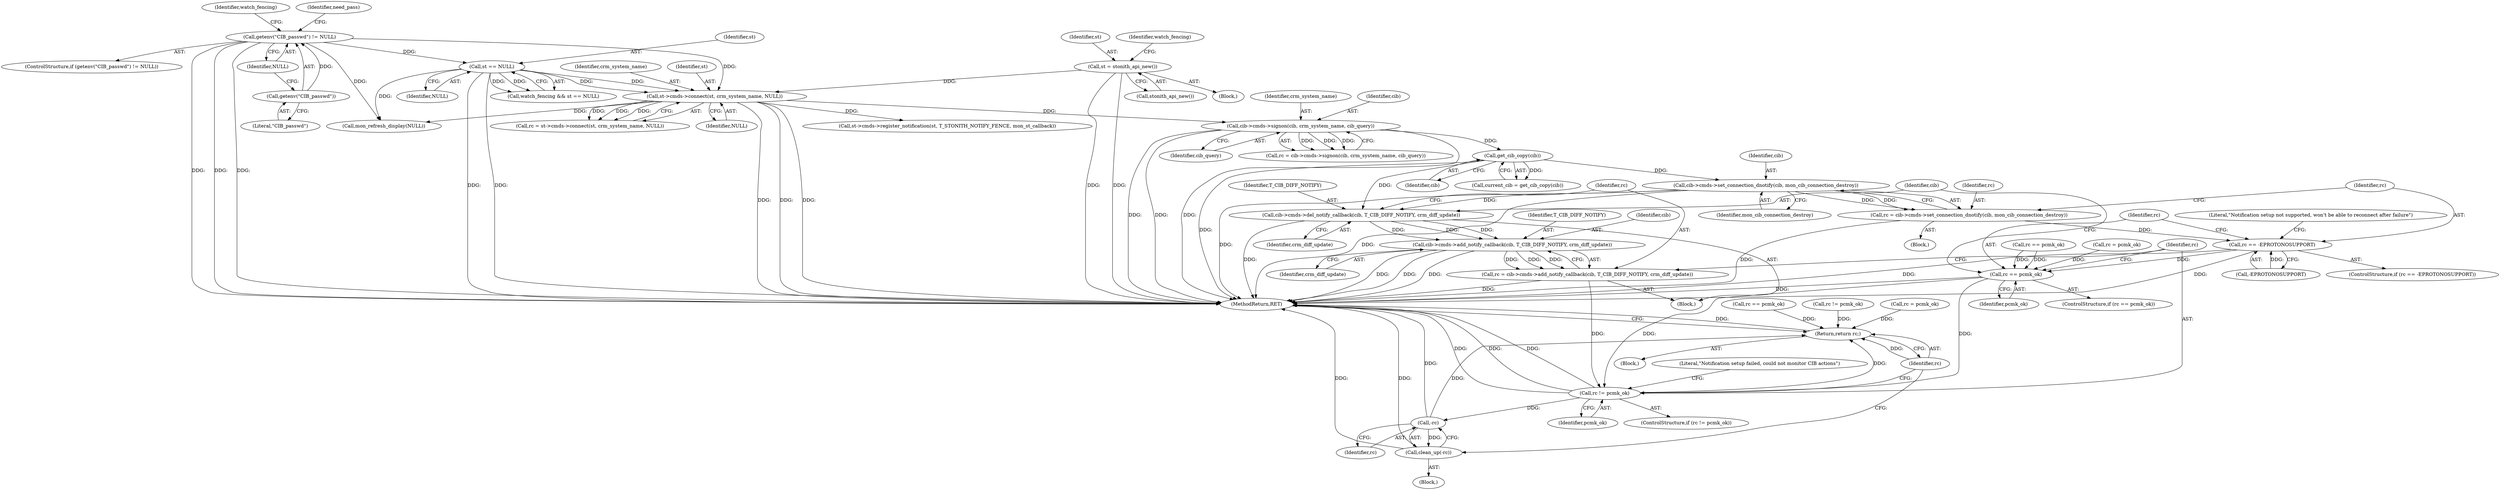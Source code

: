 digraph "0_pacemaker_564f7cc2a51dcd2f28ab12a13394f31be5aa3c93_19@API" {
"1000218" [label="(Call,cib->cmds->set_connection_dnotify(cib, mon_cib_connection_destroy))"];
"1000204" [label="(Call,get_cib_copy(cib))"];
"1000191" [label="(Call,cib->cmds->signon(cib, crm_system_name, cib_query))"];
"1000143" [label="(Call,st->cmds->connect(st, crm_system_name, NULL))"];
"1000127" [label="(Call,st = stonith_api_new())"];
"1000123" [label="(Call,st == NULL)"];
"1000112" [label="(Call,getenv(\"CIB_passwd\") != NULL)"];
"1000113" [label="(Call,getenv(\"CIB_passwd\"))"];
"1000216" [label="(Call,rc = cib->cmds->set_connection_dnotify(cib, mon_cib_connection_destroy))"];
"1000222" [label="(Call,rc == -EPROTONOSUPPORT)"];
"1000238" [label="(Call,rc == pcmk_ok)"];
"1000253" [label="(Call,rc != pcmk_ok)"];
"1000265" [label="(Call,-rc)"];
"1000264" [label="(Call,clean_up(-rc))"];
"1000267" [label="(Return,return rc;)"];
"1000242" [label="(Call,cib->cmds->del_notify_callback(cib, T_CIB_DIFF_NOTIFY, crm_diff_update))"];
"1000248" [label="(Call,cib->cmds->add_notify_callback(cib, T_CIB_DIFF_NOTIFY, crm_diff_update))"];
"1000246" [label="(Call,rc = cib->cmds->add_notify_callback(cib, T_CIB_DIFF_NOTIFY, crm_diff_update))"];
"1000121" [label="(Call,watch_fencing && st == NULL)"];
"1000242" [label="(Call,cib->cmds->del_notify_callback(cib, T_CIB_DIFF_NOTIFY, crm_diff_update))"];
"1000126" [label="(Block,)"];
"1000250" [label="(Identifier,T_CIB_DIFF_NOTIFY)"];
"1000196" [label="(Call,rc != pcmk_ok)"];
"1000224" [label="(Call,-EPROTONOSUPPORT)"];
"1000243" [label="(Identifier,cib)"];
"1000128" [label="(Identifier,st)"];
"1000220" [label="(Identifier,mon_cib_connection_destroy)"];
"1000247" [label="(Identifier,rc)"];
"1000221" [label="(ControlStructure,if (rc == -EPROTONOSUPPORT))"];
"1000122" [label="(Identifier,watch_fencing)"];
"1000258" [label="(Literal,\"Notification setup failed, could not monitor CIB actions\")"];
"1000246" [label="(Call,rc = cib->cmds->add_notify_callback(cib, T_CIB_DIFF_NOTIFY, crm_diff_update))"];
"1000267" [label="(Return,return rc;)"];
"1000191" [label="(Call,cib->cmds->signon(cib, crm_system_name, cib_query))"];
"1000143" [label="(Call,st->cmds->connect(st, crm_system_name, NULL))"];
"1000194" [label="(Identifier,cib_query)"];
"1000223" [label="(Identifier,rc)"];
"1000212" [label="(Call,rc == pcmk_ok)"];
"1000215" [label="(Block,)"];
"1000222" [label="(Call,rc == -EPROTONOSUPPORT)"];
"1000252" [label="(ControlStructure,if (rc != pcmk_ok))"];
"1000256" [label="(Block,)"];
"1000205" [label="(Identifier,cib)"];
"1000206" [label="(Call,mon_refresh_display(NULL))"];
"1000104" [label="(Call,rc = pcmk_ok)"];
"1000111" [label="(ControlStructure,if (getenv(\"CIB_passwd\") != NULL))"];
"1000204" [label="(Call,get_cib_copy(cib))"];
"1000141" [label="(Call,rc = st->cmds->connect(st, crm_system_name, NULL))"];
"1000248" [label="(Call,cib->cmds->add_notify_callback(cib, T_CIB_DIFF_NOTIFY, crm_diff_update))"];
"1000189" [label="(Call,rc = cib->cmds->signon(cib, crm_system_name, cib_query))"];
"1000251" [label="(Identifier,crm_diff_update)"];
"1000113" [label="(Call,getenv(\"CIB_passwd\"))"];
"1000219" [label="(Identifier,cib)"];
"1000118" [label="(Identifier,need_pass)"];
"1000148" [label="(Call,rc == pcmk_ok)"];
"1000216" [label="(Call,rc = cib->cmds->set_connection_dnotify(cib, mon_cib_connection_destroy))"];
"1000264" [label="(Call,clean_up(-rc))"];
"1000146" [label="(Identifier,NULL)"];
"1000124" [label="(Identifier,st)"];
"1000129" [label="(Call,stonith_api_new())"];
"1000217" [label="(Identifier,rc)"];
"1000237" [label="(ControlStructure,if (rc == pcmk_ok))"];
"1000240" [label="(Identifier,pcmk_ok)"];
"1000266" [label="(Identifier,rc)"];
"1000245" [label="(Identifier,crm_diff_update)"];
"1000249" [label="(Identifier,cib)"];
"1000125" [label="(Identifier,NULL)"];
"1000127" [label="(Call,st = stonith_api_new())"];
"1000265" [label="(Call,-rc)"];
"1000112" [label="(Call,getenv(\"CIB_passwd\") != NULL)"];
"1000255" [label="(Identifier,pcmk_ok)"];
"1000102" [label="(Block,)"];
"1000228" [label="(Literal,\"Notification setup not supported, won't be able to reconnect after failure\")"];
"1000202" [label="(Call,current_cib = get_cib_copy(cib))"];
"1000269" [label="(MethodReturn,RET)"];
"1000241" [label="(Block,)"];
"1000253" [label="(Call,rc != pcmk_ok)"];
"1000244" [label="(Identifier,T_CIB_DIFF_NOTIFY)"];
"1000238" [label="(Call,rc == pcmk_ok)"];
"1000154" [label="(Call,st->cmds->register_notification(st, T_STONITH_NOTIFY_FENCE, mon_st_callback))"];
"1000115" [label="(Identifier,NULL)"];
"1000268" [label="(Identifier,rc)"];
"1000192" [label="(Identifier,cib)"];
"1000132" [label="(Identifier,watch_fencing)"];
"1000114" [label="(Literal,\"CIB_passwd\")"];
"1000218" [label="(Call,cib->cmds->set_connection_dnotify(cib, mon_cib_connection_destroy))"];
"1000145" [label="(Identifier,crm_system_name)"];
"1000234" [label="(Call,rc = pcmk_ok)"];
"1000193" [label="(Identifier,crm_system_name)"];
"1000123" [label="(Call,st == NULL)"];
"1000239" [label="(Identifier,rc)"];
"1000144" [label="(Identifier,st)"];
"1000254" [label="(Identifier,rc)"];
"1000218" -> "1000216"  [label="AST: "];
"1000218" -> "1000220"  [label="CFG: "];
"1000219" -> "1000218"  [label="AST: "];
"1000220" -> "1000218"  [label="AST: "];
"1000216" -> "1000218"  [label="CFG: "];
"1000218" -> "1000269"  [label="DDG: "];
"1000218" -> "1000269"  [label="DDG: "];
"1000218" -> "1000216"  [label="DDG: "];
"1000218" -> "1000216"  [label="DDG: "];
"1000204" -> "1000218"  [label="DDG: "];
"1000218" -> "1000242"  [label="DDG: "];
"1000204" -> "1000202"  [label="AST: "];
"1000204" -> "1000205"  [label="CFG: "];
"1000205" -> "1000204"  [label="AST: "];
"1000202" -> "1000204"  [label="CFG: "];
"1000204" -> "1000269"  [label="DDG: "];
"1000204" -> "1000202"  [label="DDG: "];
"1000191" -> "1000204"  [label="DDG: "];
"1000204" -> "1000242"  [label="DDG: "];
"1000191" -> "1000189"  [label="AST: "];
"1000191" -> "1000194"  [label="CFG: "];
"1000192" -> "1000191"  [label="AST: "];
"1000193" -> "1000191"  [label="AST: "];
"1000194" -> "1000191"  [label="AST: "];
"1000189" -> "1000191"  [label="CFG: "];
"1000191" -> "1000269"  [label="DDG: "];
"1000191" -> "1000269"  [label="DDG: "];
"1000191" -> "1000269"  [label="DDG: "];
"1000191" -> "1000189"  [label="DDG: "];
"1000191" -> "1000189"  [label="DDG: "];
"1000191" -> "1000189"  [label="DDG: "];
"1000143" -> "1000191"  [label="DDG: "];
"1000143" -> "1000141"  [label="AST: "];
"1000143" -> "1000146"  [label="CFG: "];
"1000144" -> "1000143"  [label="AST: "];
"1000145" -> "1000143"  [label="AST: "];
"1000146" -> "1000143"  [label="AST: "];
"1000141" -> "1000143"  [label="CFG: "];
"1000143" -> "1000269"  [label="DDG: "];
"1000143" -> "1000269"  [label="DDG: "];
"1000143" -> "1000269"  [label="DDG: "];
"1000143" -> "1000141"  [label="DDG: "];
"1000143" -> "1000141"  [label="DDG: "];
"1000143" -> "1000141"  [label="DDG: "];
"1000127" -> "1000143"  [label="DDG: "];
"1000123" -> "1000143"  [label="DDG: "];
"1000123" -> "1000143"  [label="DDG: "];
"1000112" -> "1000143"  [label="DDG: "];
"1000143" -> "1000154"  [label="DDG: "];
"1000143" -> "1000206"  [label="DDG: "];
"1000127" -> "1000126"  [label="AST: "];
"1000127" -> "1000129"  [label="CFG: "];
"1000128" -> "1000127"  [label="AST: "];
"1000129" -> "1000127"  [label="AST: "];
"1000132" -> "1000127"  [label="CFG: "];
"1000127" -> "1000269"  [label="DDG: "];
"1000127" -> "1000269"  [label="DDG: "];
"1000123" -> "1000121"  [label="AST: "];
"1000123" -> "1000125"  [label="CFG: "];
"1000124" -> "1000123"  [label="AST: "];
"1000125" -> "1000123"  [label="AST: "];
"1000121" -> "1000123"  [label="CFG: "];
"1000123" -> "1000269"  [label="DDG: "];
"1000123" -> "1000269"  [label="DDG: "];
"1000123" -> "1000121"  [label="DDG: "];
"1000123" -> "1000121"  [label="DDG: "];
"1000112" -> "1000123"  [label="DDG: "];
"1000123" -> "1000206"  [label="DDG: "];
"1000112" -> "1000111"  [label="AST: "];
"1000112" -> "1000115"  [label="CFG: "];
"1000113" -> "1000112"  [label="AST: "];
"1000115" -> "1000112"  [label="AST: "];
"1000118" -> "1000112"  [label="CFG: "];
"1000122" -> "1000112"  [label="CFG: "];
"1000112" -> "1000269"  [label="DDG: "];
"1000112" -> "1000269"  [label="DDG: "];
"1000112" -> "1000269"  [label="DDG: "];
"1000113" -> "1000112"  [label="DDG: "];
"1000112" -> "1000206"  [label="DDG: "];
"1000113" -> "1000114"  [label="CFG: "];
"1000114" -> "1000113"  [label="AST: "];
"1000115" -> "1000113"  [label="CFG: "];
"1000216" -> "1000215"  [label="AST: "];
"1000217" -> "1000216"  [label="AST: "];
"1000223" -> "1000216"  [label="CFG: "];
"1000216" -> "1000269"  [label="DDG: "];
"1000216" -> "1000222"  [label="DDG: "];
"1000222" -> "1000221"  [label="AST: "];
"1000222" -> "1000224"  [label="CFG: "];
"1000223" -> "1000222"  [label="AST: "];
"1000224" -> "1000222"  [label="AST: "];
"1000228" -> "1000222"  [label="CFG: "];
"1000239" -> "1000222"  [label="CFG: "];
"1000222" -> "1000269"  [label="DDG: "];
"1000222" -> "1000269"  [label="DDG: "];
"1000224" -> "1000222"  [label="DDG: "];
"1000222" -> "1000238"  [label="DDG: "];
"1000238" -> "1000237"  [label="AST: "];
"1000238" -> "1000240"  [label="CFG: "];
"1000239" -> "1000238"  [label="AST: "];
"1000240" -> "1000238"  [label="AST: "];
"1000243" -> "1000238"  [label="CFG: "];
"1000254" -> "1000238"  [label="CFG: "];
"1000238" -> "1000269"  [label="DDG: "];
"1000234" -> "1000238"  [label="DDG: "];
"1000212" -> "1000238"  [label="DDG: "];
"1000212" -> "1000238"  [label="DDG: "];
"1000238" -> "1000253"  [label="DDG: "];
"1000238" -> "1000253"  [label="DDG: "];
"1000253" -> "1000252"  [label="AST: "];
"1000253" -> "1000255"  [label="CFG: "];
"1000254" -> "1000253"  [label="AST: "];
"1000255" -> "1000253"  [label="AST: "];
"1000258" -> "1000253"  [label="CFG: "];
"1000268" -> "1000253"  [label="CFG: "];
"1000253" -> "1000269"  [label="DDG: "];
"1000253" -> "1000269"  [label="DDG: "];
"1000253" -> "1000269"  [label="DDG: "];
"1000246" -> "1000253"  [label="DDG: "];
"1000253" -> "1000265"  [label="DDG: "];
"1000253" -> "1000267"  [label="DDG: "];
"1000265" -> "1000264"  [label="AST: "];
"1000265" -> "1000266"  [label="CFG: "];
"1000266" -> "1000265"  [label="AST: "];
"1000264" -> "1000265"  [label="CFG: "];
"1000265" -> "1000269"  [label="DDG: "];
"1000265" -> "1000264"  [label="DDG: "];
"1000265" -> "1000267"  [label="DDG: "];
"1000264" -> "1000256"  [label="AST: "];
"1000268" -> "1000264"  [label="CFG: "];
"1000264" -> "1000269"  [label="DDG: "];
"1000264" -> "1000269"  [label="DDG: "];
"1000267" -> "1000102"  [label="AST: "];
"1000267" -> "1000268"  [label="CFG: "];
"1000268" -> "1000267"  [label="AST: "];
"1000269" -> "1000267"  [label="CFG: "];
"1000267" -> "1000269"  [label="DDG: "];
"1000268" -> "1000267"  [label="DDG: "];
"1000104" -> "1000267"  [label="DDG: "];
"1000148" -> "1000267"  [label="DDG: "];
"1000196" -> "1000267"  [label="DDG: "];
"1000242" -> "1000241"  [label="AST: "];
"1000242" -> "1000245"  [label="CFG: "];
"1000243" -> "1000242"  [label="AST: "];
"1000244" -> "1000242"  [label="AST: "];
"1000245" -> "1000242"  [label="AST: "];
"1000247" -> "1000242"  [label="CFG: "];
"1000242" -> "1000269"  [label="DDG: "];
"1000242" -> "1000248"  [label="DDG: "];
"1000242" -> "1000248"  [label="DDG: "];
"1000242" -> "1000248"  [label="DDG: "];
"1000248" -> "1000246"  [label="AST: "];
"1000248" -> "1000251"  [label="CFG: "];
"1000249" -> "1000248"  [label="AST: "];
"1000250" -> "1000248"  [label="AST: "];
"1000251" -> "1000248"  [label="AST: "];
"1000246" -> "1000248"  [label="CFG: "];
"1000248" -> "1000269"  [label="DDG: "];
"1000248" -> "1000269"  [label="DDG: "];
"1000248" -> "1000269"  [label="DDG: "];
"1000248" -> "1000246"  [label="DDG: "];
"1000248" -> "1000246"  [label="DDG: "];
"1000248" -> "1000246"  [label="DDG: "];
"1000246" -> "1000241"  [label="AST: "];
"1000247" -> "1000246"  [label="AST: "];
"1000254" -> "1000246"  [label="CFG: "];
"1000246" -> "1000269"  [label="DDG: "];
}
